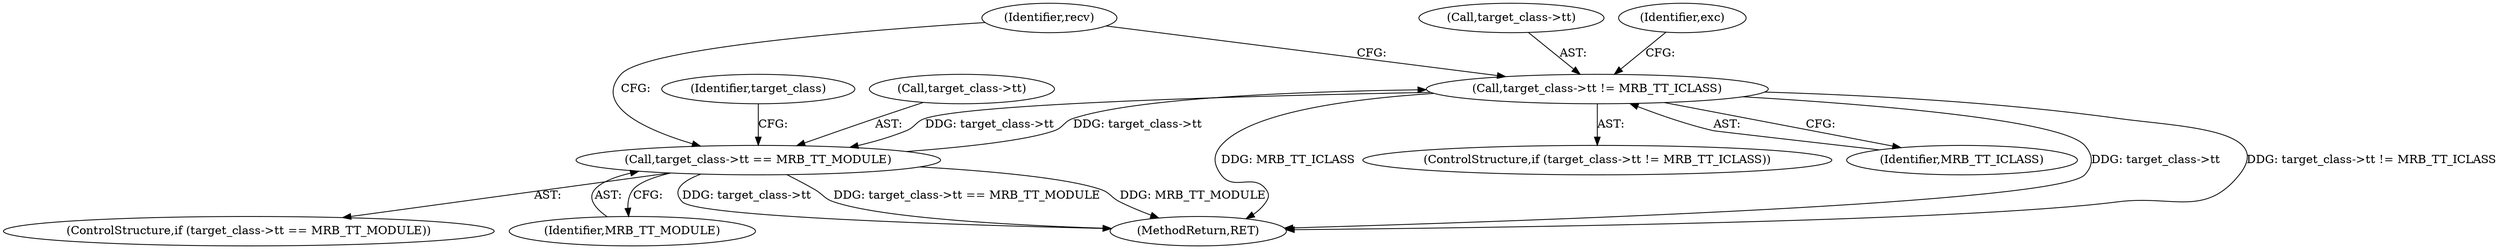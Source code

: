 digraph "0_mruby_1905091634a6a2925c911484434448e568330626@pointer" {
"1002343" [label="(Call,target_class->tt != MRB_TT_ICLASS)"];
"1002331" [label="(Call,target_class->tt == MRB_TT_MODULE)"];
"1002343" [label="(Call,target_class->tt != MRB_TT_ICLASS)"];
"1002361" [label="(Identifier,recv)"];
"1002342" [label="(ControlStructure,if (target_class->tt != MRB_TT_ICLASS))"];
"1005666" [label="(MethodReturn,RET)"];
"1002331" [label="(Call,target_class->tt == MRB_TT_MODULE)"];
"1002338" [label="(Identifier,target_class)"];
"1002347" [label="(Identifier,MRB_TT_ICLASS)"];
"1002330" [label="(ControlStructure,if (target_class->tt == MRB_TT_MODULE))"];
"1002344" [label="(Call,target_class->tt)"];
"1002351" [label="(Identifier,exc)"];
"1002343" [label="(Call,target_class->tt != MRB_TT_ICLASS)"];
"1002332" [label="(Call,target_class->tt)"];
"1002335" [label="(Identifier,MRB_TT_MODULE)"];
"1002343" -> "1002342"  [label="AST: "];
"1002343" -> "1002347"  [label="CFG: "];
"1002344" -> "1002343"  [label="AST: "];
"1002347" -> "1002343"  [label="AST: "];
"1002351" -> "1002343"  [label="CFG: "];
"1002361" -> "1002343"  [label="CFG: "];
"1002343" -> "1005666"  [label="DDG: target_class->tt != MRB_TT_ICLASS"];
"1002343" -> "1005666"  [label="DDG: MRB_TT_ICLASS"];
"1002343" -> "1005666"  [label="DDG: target_class->tt"];
"1002343" -> "1002331"  [label="DDG: target_class->tt"];
"1002331" -> "1002343"  [label="DDG: target_class->tt"];
"1002331" -> "1002330"  [label="AST: "];
"1002331" -> "1002335"  [label="CFG: "];
"1002332" -> "1002331"  [label="AST: "];
"1002335" -> "1002331"  [label="AST: "];
"1002338" -> "1002331"  [label="CFG: "];
"1002361" -> "1002331"  [label="CFG: "];
"1002331" -> "1005666"  [label="DDG: target_class->tt == MRB_TT_MODULE"];
"1002331" -> "1005666"  [label="DDG: MRB_TT_MODULE"];
"1002331" -> "1005666"  [label="DDG: target_class->tt"];
}
